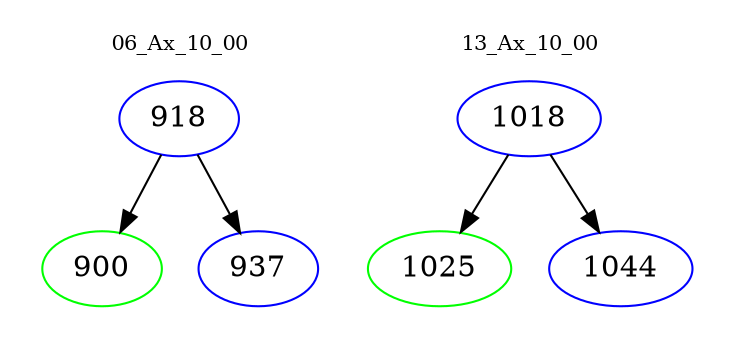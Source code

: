 digraph{
subgraph cluster_0 {
color = white
label = "06_Ax_10_00";
fontsize=10;
T0_918 [label="918", color="blue"]
T0_918 -> T0_900 [color="black"]
T0_900 [label="900", color="green"]
T0_918 -> T0_937 [color="black"]
T0_937 [label="937", color="blue"]
}
subgraph cluster_1 {
color = white
label = "13_Ax_10_00";
fontsize=10;
T1_1018 [label="1018", color="blue"]
T1_1018 -> T1_1025 [color="black"]
T1_1025 [label="1025", color="green"]
T1_1018 -> T1_1044 [color="black"]
T1_1044 [label="1044", color="blue"]
}
}
